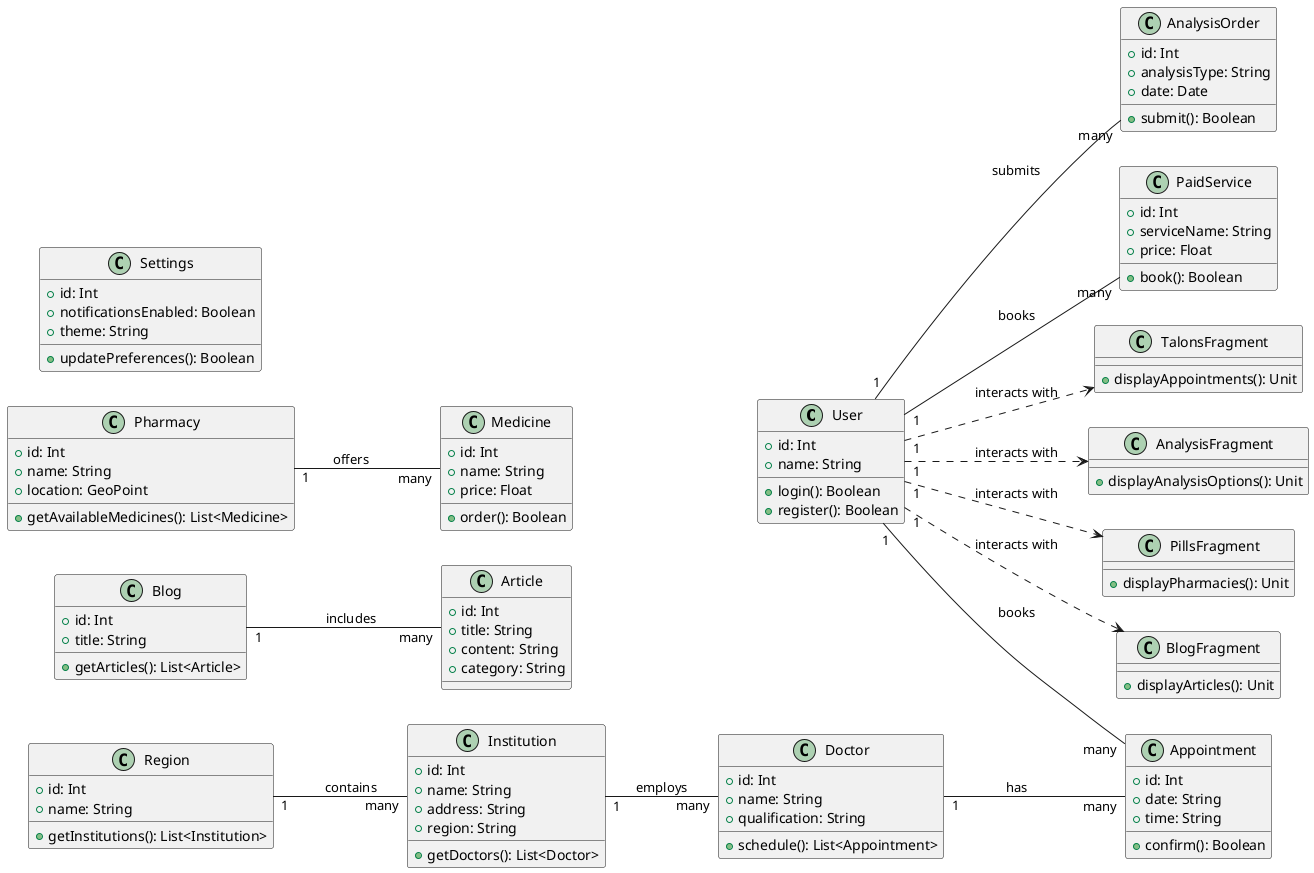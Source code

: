 @startuml
left to right direction

' Основные классы
class User {
    + id: Int
    + name: String
    + login(): Boolean
    + register(): Boolean
}

class TalonsFragment {
    + displayAppointments(): Unit
}

class AnalysisFragment {
    + displayAnalysisOptions(): Unit
}

class PillsFragment {
    + displayPharmacies(): Unit
}

class BlogFragment {
    + displayArticles(): Unit
}

class Doctor {
    + id: Int
    + name: String
    + qualification: String
    + schedule(): List<Appointment>
}

class Appointment {
    + id: Int
    + date: String
    + time: String
    + confirm(): Boolean
}

class Institution {
    + id: Int
    + name: String
    + address: String
    + region: String
    + getDoctors(): List<Doctor>
}

class Region {
    + id: Int
    + name: String
    + getInstitutions(): List<Institution>
}

class Blog {
    + id: Int
    + title: String
    + getArticles(): List<Article>
}

class Article {
    + id: Int
    + title: String
    + content: String
    + category: String
}

class Pharmacy {
    + id: Int
    + name: String
    + location: GeoPoint
    + getAvailableMedicines(): List<Medicine>
}

class Medicine {
    + id: Int
    + name: String
    + price: Float
    + order(): Boolean
}

class Settings {
    + id: Int
    + notificationsEnabled: Boolean
    + theme: String
    + updatePreferences(): Boolean
}

class AnalysisOrder {
    + id: Int
    + analysisType: String
    + date: Date
    + submit(): Boolean
}

class PaidService {
    + id: Int
    + serviceName: String
    + price: Float
    + book(): Boolean
}

' Связи между классами
User "1" -- "many" Appointment : "books"
User "1" ..> TalonsFragment : "interacts with"
User "1" ..> AnalysisFragment : "interacts with"
User "1" ..> PillsFragment : "interacts with"
User "1" ..> BlogFragment : "interacts with"
Doctor "1" -- "many" Appointment : "has"
Institution "1" -- "many" Doctor : "employs"
Region "1" -- "many" Institution : "contains"
Blog "1" -- "many" Article : "includes"
User "1" -- "many" AnalysisOrder : "submits"
User "1" -- "many" PaidService : "books"
Pharmacy "1" -- "many" Medicine : "offers"
@enduml
